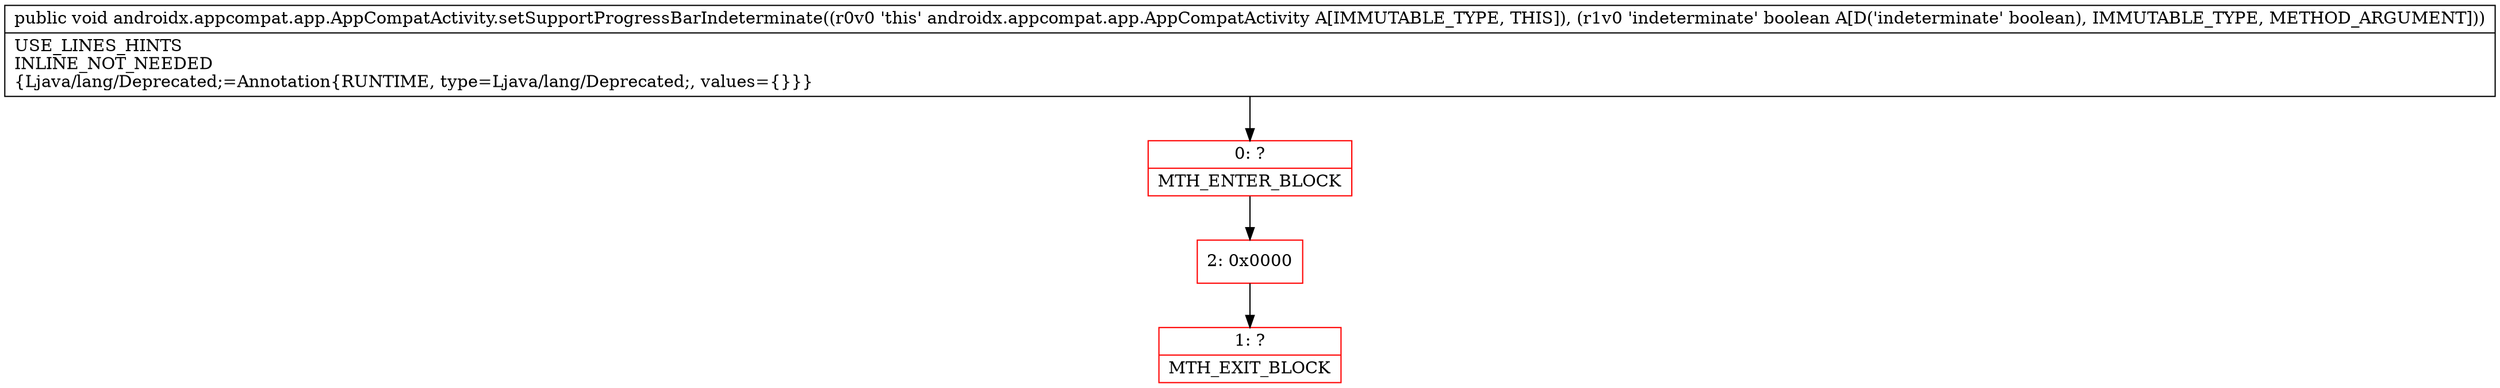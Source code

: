 digraph "CFG forandroidx.appcompat.app.AppCompatActivity.setSupportProgressBarIndeterminate(Z)V" {
subgraph cluster_Region_1682456525 {
label = "R(0)";
node [shape=record,color=blue];
}
Node_0 [shape=record,color=red,label="{0\:\ ?|MTH_ENTER_BLOCK\l}"];
Node_2 [shape=record,color=red,label="{2\:\ 0x0000}"];
Node_1 [shape=record,color=red,label="{1\:\ ?|MTH_EXIT_BLOCK\l}"];
MethodNode[shape=record,label="{public void androidx.appcompat.app.AppCompatActivity.setSupportProgressBarIndeterminate((r0v0 'this' androidx.appcompat.app.AppCompatActivity A[IMMUTABLE_TYPE, THIS]), (r1v0 'indeterminate' boolean A[D('indeterminate' boolean), IMMUTABLE_TYPE, METHOD_ARGUMENT]))  | USE_LINES_HINTS\lINLINE_NOT_NEEDED\l\{Ljava\/lang\/Deprecated;=Annotation\{RUNTIME, type=Ljava\/lang\/Deprecated;, values=\{\}\}\}\l}"];
MethodNode -> Node_0;Node_0 -> Node_2;
Node_2 -> Node_1;
}

